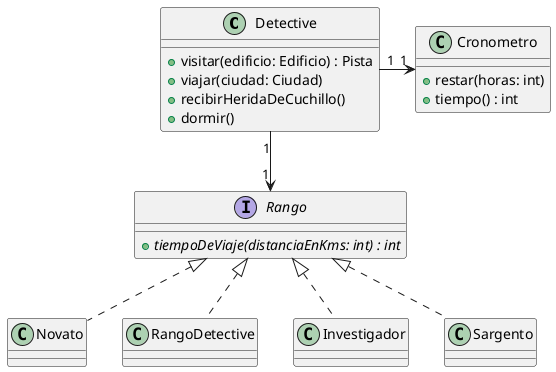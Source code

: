 @startuml

class Detective {
    + visitar(edificio: Edificio) : Pista
    + viajar(ciudad: Ciudad)
    + recibirHeridaDeCuchillo()
    + dormir()
}

Detective "1" -> "1" Cronometro

class Cronometro {
    + restar(horas: int)
    + tiempo() : int
}

Detective "1" --> "1" Rango

interface Rango {
    + {abstract}tiempoDeViaje(distanciaEnKms: int) : int
}

class Novato implements Rango
class RangoDetective implements Rango
class Investigador implements Rango
class Sargento implements Rango

@enduml
